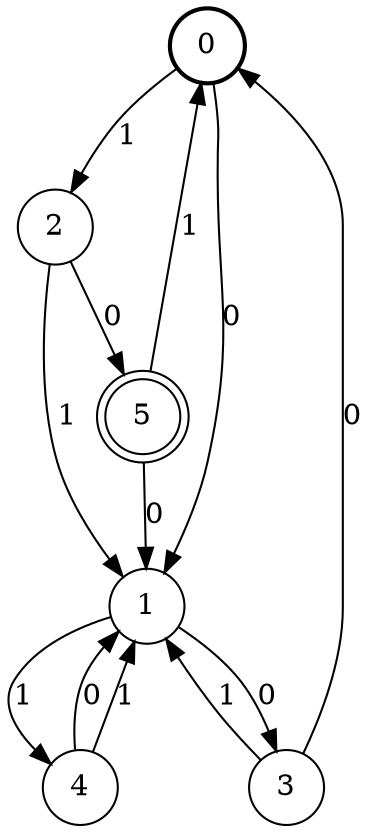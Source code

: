 digraph Automat {
    node [shape = circle];
    0 [style = "bold"];
    0 -> 1 [label = "0"];
    0 -> 2 [label = "1"];
    1 -> 3 [label = "0"];
    1 -> 4 [label = "1"];
    2 -> 5 [label = "0"];
    2 -> 1 [label = "1"];
    3 -> 0 [label = "0"];
    3 -> 1 [label = "1"];
    4 -> 1 [label = "0"];
    4 -> 1 [label = "1"];
    5 [peripheries=2]
    5 -> 1 [label = "0"];
    5 -> 0 [label = "1"];
}
